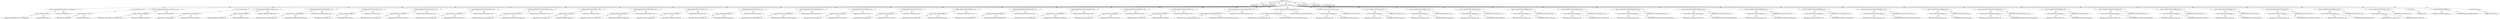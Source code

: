 digraph "&lt;init&gt;" {  
"111669149718" [label = <(METHOD,&lt;init&gt;)<SUB>461</SUB>> ]
"115964117056" [label = <(PARAM,this)<SUB>461</SUB>> ]
"115964117085" [label = <(PARAM,VAJBuildInfo newBuildInfo)<SUB>461</SUB>> ]
"25769803836" [label = <(BLOCK,&lt;empty&gt;,&lt;empty&gt;)<SUB>461</SUB>> ]
"30064771453" [label = <(&lt;operator&gt;.assignment,VAJBuildLogger this.logger = new VAJBuildLogger())<SUB>115</SUB>> ]
"30064771454" [label = <(&lt;operator&gt;.fieldAccess,this.logger)<SUB>115</SUB>> ]
"68719477096" [label = <(IDENTIFIER,this,VAJBuildLogger this.logger = new VAJBuildLogger())> ]
"55834574965" [label = <(FIELD_IDENTIFIER,logger,logger)<SUB>115</SUB>> ]
"30064771455" [label = <(&lt;operator&gt;.alloc,new VAJBuildLogger())<SUB>115</SUB>> ]
"30064771456" [label = <(&lt;init&gt;,new VAJBuildLogger())<SUB>115</SUB>> ]
"30064771457" [label = <(&lt;operator&gt;.fieldAccess,this.logger)<SUB>115</SUB>> ]
"68719477097" [label = <(IDENTIFIER,this,new VAJBuildLogger())> ]
"55834574966" [label = <(FIELD_IDENTIFIER,logger,logger)<SUB>115</SUB>> ]
"30064771458" [label = <(&lt;operator&gt;.assignment,PrivateEventHandler this.iEventHandler = new Pr...)<SUB>117</SUB>> ]
"30064771459" [label = <(&lt;operator&gt;.fieldAccess,this.iEventHandler)<SUB>117</SUB>> ]
"68719477098" [label = <(IDENTIFIER,this,PrivateEventHandler this.iEventHandler = new Pr...)> ]
"55834574967" [label = <(FIELD_IDENTIFIER,iEventHandler,iEventHandler)<SUB>117</SUB>> ]
"30064771460" [label = <(&lt;operator&gt;.alloc,new PrivateEventHandler())<SUB>117</SUB>> ]
"30064771461" [label = <(&lt;init&gt;,new PrivateEventHandler())<SUB>117</SUB>> ]
"30064771462" [label = <(&lt;operator&gt;.fieldAccess,this.iEventHandler)<SUB>117</SUB>> ]
"68719477099" [label = <(IDENTIFIER,this,new PrivateEventHandler())> ]
"55834574968" [label = <(FIELD_IDENTIFIER,iEventHandler,iEventHandler)<SUB>117</SUB>> ]
"30064771463" [label = <(&lt;operator&gt;.assignment,VAJBuildInfo this.iBuildInfo = null)<SUB>123</SUB>> ]
"30064771464" [label = <(&lt;operator&gt;.fieldAccess,this.iBuildInfo)<SUB>123</SUB>> ]
"68719477100" [label = <(IDENTIFIER,this,VAJBuildInfo this.iBuildInfo = null)> ]
"55834574969" [label = <(FIELD_IDENTIFIER,iBuildInfo,iBuildInfo)<SUB>123</SUB>> ]
"90194313282" [label = <(LITERAL,null,VAJBuildInfo this.iBuildInfo = null)<SUB>123</SUB>> ]
"30064771465" [label = <(&lt;operator&gt;.assignment,MenuBar this.iAntMakeMenuBar = null)<SUB>125</SUB>> ]
"30064771466" [label = <(&lt;operator&gt;.fieldAccess,this.iAntMakeMenuBar)<SUB>125</SUB>> ]
"68719477101" [label = <(IDENTIFIER,this,MenuBar this.iAntMakeMenuBar = null)> ]
"55834574970" [label = <(FIELD_IDENTIFIER,iAntMakeMenuBar,iAntMakeMenuBar)<SUB>125</SUB>> ]
"90194313283" [label = <(LITERAL,null,MenuBar this.iAntMakeMenuBar = null)<SUB>125</SUB>> ]
"30064771467" [label = <(&lt;operator&gt;.assignment,Menu this.iFileMenu = null)<SUB>126</SUB>> ]
"30064771468" [label = <(&lt;operator&gt;.fieldAccess,this.iFileMenu)<SUB>126</SUB>> ]
"68719477102" [label = <(IDENTIFIER,this,Menu this.iFileMenu = null)> ]
"55834574971" [label = <(FIELD_IDENTIFIER,iFileMenu,iFileMenu)<SUB>126</SUB>> ]
"90194313284" [label = <(LITERAL,null,Menu this.iFileMenu = null)<SUB>126</SUB>> ]
"30064771469" [label = <(&lt;operator&gt;.assignment,MenuItem this.iSaveMenuItem = null)<SUB>127</SUB>> ]
"30064771470" [label = <(&lt;operator&gt;.fieldAccess,this.iSaveMenuItem)<SUB>127</SUB>> ]
"68719477103" [label = <(IDENTIFIER,this,MenuItem this.iSaveMenuItem = null)> ]
"55834574972" [label = <(FIELD_IDENTIFIER,iSaveMenuItem,iSaveMenuItem)<SUB>127</SUB>> ]
"90194313285" [label = <(LITERAL,null,MenuItem this.iSaveMenuItem = null)<SUB>127</SUB>> ]
"30064771471" [label = <(&lt;operator&gt;.assignment,MenuItem this.iMenuSeparator = null)<SUB>128</SUB>> ]
"30064771472" [label = <(&lt;operator&gt;.fieldAccess,this.iMenuSeparator)<SUB>128</SUB>> ]
"68719477104" [label = <(IDENTIFIER,this,MenuItem this.iMenuSeparator = null)> ]
"55834574973" [label = <(FIELD_IDENTIFIER,iMenuSeparator,iMenuSeparator)<SUB>128</SUB>> ]
"90194313286" [label = <(LITERAL,null,MenuItem this.iMenuSeparator = null)<SUB>128</SUB>> ]
"30064771473" [label = <(&lt;operator&gt;.assignment,MenuItem this.iShowLogMenuItem = null)<SUB>129</SUB>> ]
"30064771474" [label = <(&lt;operator&gt;.fieldAccess,this.iShowLogMenuItem)<SUB>129</SUB>> ]
"68719477105" [label = <(IDENTIFIER,this,MenuItem this.iShowLogMenuItem = null)> ]
"55834574974" [label = <(FIELD_IDENTIFIER,iShowLogMenuItem,iShowLogMenuItem)<SUB>129</SUB>> ]
"90194313287" [label = <(LITERAL,null,MenuItem this.iShowLogMenuItem = null)<SUB>129</SUB>> ]
"30064771475" [label = <(&lt;operator&gt;.assignment,Menu this.iHelpMenu = null)<SUB>130</SUB>> ]
"30064771476" [label = <(&lt;operator&gt;.fieldAccess,this.iHelpMenu)<SUB>130</SUB>> ]
"68719477106" [label = <(IDENTIFIER,this,Menu this.iHelpMenu = null)> ]
"55834574975" [label = <(FIELD_IDENTIFIER,iHelpMenu,iHelpMenu)<SUB>130</SUB>> ]
"90194313288" [label = <(LITERAL,null,Menu this.iHelpMenu = null)<SUB>130</SUB>> ]
"30064771477" [label = <(&lt;operator&gt;.assignment,MenuItem this.iAboutMenuItem = null)<SUB>131</SUB>> ]
"30064771478" [label = <(&lt;operator&gt;.fieldAccess,this.iAboutMenuItem)<SUB>131</SUB>> ]
"68719477107" [label = <(IDENTIFIER,this,MenuItem this.iAboutMenuItem = null)> ]
"55834574976" [label = <(FIELD_IDENTIFIER,iAboutMenuItem,iAboutMenuItem)<SUB>131</SUB>> ]
"90194313289" [label = <(LITERAL,null,MenuItem this.iAboutMenuItem = null)<SUB>131</SUB>> ]
"30064771479" [label = <(&lt;operator&gt;.assignment,Panel this.iContentsPane = null)<SUB>133</SUB>> ]
"30064771480" [label = <(&lt;operator&gt;.fieldAccess,this.iContentsPane)<SUB>133</SUB>> ]
"68719477108" [label = <(IDENTIFIER,this,Panel this.iContentsPane = null)> ]
"55834574977" [label = <(FIELD_IDENTIFIER,iContentsPane,iContentsPane)<SUB>133</SUB>> ]
"90194313290" [label = <(LITERAL,null,Panel this.iContentsPane = null)<SUB>133</SUB>> ]
"30064771481" [label = <(&lt;operator&gt;.assignment,Panel this.iOptionenPanel = null)<SUB>134</SUB>> ]
"30064771482" [label = <(&lt;operator&gt;.fieldAccess,this.iOptionenPanel)<SUB>134</SUB>> ]
"68719477109" [label = <(IDENTIFIER,this,Panel this.iOptionenPanel = null)> ]
"55834574978" [label = <(FIELD_IDENTIFIER,iOptionenPanel,iOptionenPanel)<SUB>134</SUB>> ]
"90194313291" [label = <(LITERAL,null,Panel this.iOptionenPanel = null)<SUB>134</SUB>> ]
"30064771483" [label = <(&lt;operator&gt;.assignment,Panel this.iCommandButtonPanel = null)<SUB>135</SUB>> ]
"30064771484" [label = <(&lt;operator&gt;.fieldAccess,this.iCommandButtonPanel)<SUB>135</SUB>> ]
"68719477110" [label = <(IDENTIFIER,this,Panel this.iCommandButtonPanel = null)> ]
"55834574979" [label = <(FIELD_IDENTIFIER,iCommandButtonPanel,iCommandButtonPanel)<SUB>135</SUB>> ]
"90194313292" [label = <(LITERAL,null,Panel this.iCommandButtonPanel = null)<SUB>135</SUB>> ]
"30064771485" [label = <(&lt;operator&gt;.assignment,Label this.iProjectLabel = null)<SUB>137</SUB>> ]
"30064771486" [label = <(&lt;operator&gt;.fieldAccess,this.iProjectLabel)<SUB>137</SUB>> ]
"68719477111" [label = <(IDENTIFIER,this,Label this.iProjectLabel = null)> ]
"55834574980" [label = <(FIELD_IDENTIFIER,iProjectLabel,iProjectLabel)<SUB>137</SUB>> ]
"90194313293" [label = <(LITERAL,null,Label this.iProjectLabel = null)<SUB>137</SUB>> ]
"30064771487" [label = <(&lt;operator&gt;.assignment,Label this.iProjectText = null)<SUB>138</SUB>> ]
"30064771488" [label = <(&lt;operator&gt;.fieldAccess,this.iProjectText)<SUB>138</SUB>> ]
"68719477112" [label = <(IDENTIFIER,this,Label this.iProjectText = null)> ]
"55834574981" [label = <(FIELD_IDENTIFIER,iProjectText,iProjectText)<SUB>138</SUB>> ]
"90194313294" [label = <(LITERAL,null,Label this.iProjectText = null)<SUB>138</SUB>> ]
"30064771489" [label = <(&lt;operator&gt;.assignment,Label this.iBuildFileLabel = null)<SUB>140</SUB>> ]
"30064771490" [label = <(&lt;operator&gt;.fieldAccess,this.iBuildFileLabel)<SUB>140</SUB>> ]
"68719477113" [label = <(IDENTIFIER,this,Label this.iBuildFileLabel = null)> ]
"55834574982" [label = <(FIELD_IDENTIFIER,iBuildFileLabel,iBuildFileLabel)<SUB>140</SUB>> ]
"90194313295" [label = <(LITERAL,null,Label this.iBuildFileLabel = null)<SUB>140</SUB>> ]
"30064771491" [label = <(&lt;operator&gt;.assignment,TextField this.iBuildFileTextField = null)<SUB>141</SUB>> ]
"30064771492" [label = <(&lt;operator&gt;.fieldAccess,this.iBuildFileTextField)<SUB>141</SUB>> ]
"68719477114" [label = <(IDENTIFIER,this,TextField this.iBuildFileTextField = null)> ]
"55834574983" [label = <(FIELD_IDENTIFIER,iBuildFileTextField,iBuildFileTextField)<SUB>141</SUB>> ]
"90194313296" [label = <(LITERAL,null,TextField this.iBuildFileTextField = null)<SUB>141</SUB>> ]
"30064771493" [label = <(&lt;operator&gt;.assignment,boolean this.iConnPtoP2Aligning = false)<SUB>142</SUB>> ]
"30064771494" [label = <(&lt;operator&gt;.fieldAccess,this.iConnPtoP2Aligning)<SUB>142</SUB>> ]
"68719477115" [label = <(IDENTIFIER,this,boolean this.iConnPtoP2Aligning = false)> ]
"55834574984" [label = <(FIELD_IDENTIFIER,iConnPtoP2Aligning,iConnPtoP2Aligning)<SUB>142</SUB>> ]
"90194313297" [label = <(LITERAL,false,boolean this.iConnPtoP2Aligning = false)<SUB>142</SUB>> ]
"30064771495" [label = <(&lt;operator&gt;.assignment,Button this.iBrowseButton = null)<SUB>143</SUB>> ]
"30064771496" [label = <(&lt;operator&gt;.fieldAccess,this.iBrowseButton)<SUB>143</SUB>> ]
"68719477116" [label = <(IDENTIFIER,this,Button this.iBrowseButton = null)> ]
"55834574985" [label = <(FIELD_IDENTIFIER,iBrowseButton,iBrowseButton)<SUB>143</SUB>> ]
"90194313298" [label = <(LITERAL,null,Button this.iBrowseButton = null)<SUB>143</SUB>> ]
"30064771497" [label = <(&lt;operator&gt;.assignment,FileDialog this.iFileDialog = null)<SUB>144</SUB>> ]
"30064771498" [label = <(&lt;operator&gt;.fieldAccess,this.iFileDialog)<SUB>144</SUB>> ]
"68719477117" [label = <(IDENTIFIER,this,FileDialog this.iFileDialog = null)> ]
"55834574986" [label = <(FIELD_IDENTIFIER,iFileDialog,iFileDialog)<SUB>144</SUB>> ]
"90194313299" [label = <(LITERAL,null,FileDialog this.iFileDialog = null)<SUB>144</SUB>> ]
"30064771499" [label = <(&lt;operator&gt;.assignment,Choice this.iMessageOutputLevelChoice = null)<SUB>146</SUB>> ]
"30064771500" [label = <(&lt;operator&gt;.fieldAccess,this.iMessageOutputLevelChoice)<SUB>146</SUB>> ]
"68719477118" [label = <(IDENTIFIER,this,Choice this.iMessageOutputLevelChoice = null)> ]
"55834574987" [label = <(FIELD_IDENTIFIER,iMessageOutputLevelChoice,iMessageOutputLevelChoice)<SUB>146</SUB>> ]
"90194313300" [label = <(LITERAL,null,Choice this.iMessageOutputLevelChoice = null)<SUB>146</SUB>> ]
"30064771501" [label = <(&lt;operator&gt;.assignment,Label this.iMessageOutputLevelLabel = null)<SUB>147</SUB>> ]
"30064771502" [label = <(&lt;operator&gt;.fieldAccess,this.iMessageOutputLevelLabel)<SUB>147</SUB>> ]
"68719477119" [label = <(IDENTIFIER,this,Label this.iMessageOutputLevelLabel = null)> ]
"55834574988" [label = <(FIELD_IDENTIFIER,iMessageOutputLevelLabel,iMessageOutputLevelLabel)<SUB>147</SUB>> ]
"90194313301" [label = <(LITERAL,null,Label this.iMessageOutputLevelLabel = null)<SUB>147</SUB>> ]
"30064771503" [label = <(&lt;operator&gt;.assignment,Label this.iTargetLabel = null)<SUB>148</SUB>> ]
"30064771504" [label = <(&lt;operator&gt;.fieldAccess,this.iTargetLabel)<SUB>148</SUB>> ]
"68719477120" [label = <(IDENTIFIER,this,Label this.iTargetLabel = null)> ]
"55834574989" [label = <(FIELD_IDENTIFIER,iTargetLabel,iTargetLabel)<SUB>148</SUB>> ]
"90194313302" [label = <(LITERAL,null,Label this.iTargetLabel = null)<SUB>148</SUB>> ]
"30064771505" [label = <(&lt;operator&gt;.assignment,List this.iTargetList = null)<SUB>149</SUB>> ]
"30064771506" [label = <(&lt;operator&gt;.fieldAccess,this.iTargetList)<SUB>149</SUB>> ]
"68719477121" [label = <(IDENTIFIER,this,List this.iTargetList = null)> ]
"55834574990" [label = <(FIELD_IDENTIFIER,iTargetList,iTargetList)<SUB>149</SUB>> ]
"90194313303" [label = <(LITERAL,null,List this.iTargetList = null)<SUB>149</SUB>> ]
"30064771507" [label = <(&lt;operator&gt;.assignment,Button this.iBuildButton = null)<SUB>151</SUB>> ]
"30064771508" [label = <(&lt;operator&gt;.fieldAccess,this.iBuildButton)<SUB>151</SUB>> ]
"68719477122" [label = <(IDENTIFIER,this,Button this.iBuildButton = null)> ]
"55834574991" [label = <(FIELD_IDENTIFIER,iBuildButton,iBuildButton)<SUB>151</SUB>> ]
"90194313304" [label = <(LITERAL,null,Button this.iBuildButton = null)<SUB>151</SUB>> ]
"30064771509" [label = <(&lt;operator&gt;.assignment,Button this.iReloadButton = null)<SUB>152</SUB>> ]
"30064771510" [label = <(&lt;operator&gt;.fieldAccess,this.iReloadButton)<SUB>152</SUB>> ]
"68719477123" [label = <(IDENTIFIER,this,Button this.iReloadButton = null)> ]
"55834574992" [label = <(FIELD_IDENTIFIER,iReloadButton,iReloadButton)<SUB>152</SUB>> ]
"90194313305" [label = <(LITERAL,null,Button this.iReloadButton = null)<SUB>152</SUB>> ]
"30064771511" [label = <(&lt;operator&gt;.assignment,Button this.iCloseButton = null)<SUB>153</SUB>> ]
"30064771512" [label = <(&lt;operator&gt;.fieldAccess,this.iCloseButton)<SUB>153</SUB>> ]
"68719477124" [label = <(IDENTIFIER,this,Button this.iCloseButton = null)> ]
"55834574993" [label = <(FIELD_IDENTIFIER,iCloseButton,iCloseButton)<SUB>153</SUB>> ]
"90194313306" [label = <(LITERAL,null,Button this.iCloseButton = null)<SUB>153</SUB>> ]
"30064771513" [label = <(&lt;operator&gt;.assignment,Frame this.iMessageFrame = null)<SUB>158</SUB>> ]
"30064771514" [label = <(&lt;operator&gt;.fieldAccess,this.iMessageFrame)<SUB>158</SUB>> ]
"68719477125" [label = <(IDENTIFIER,this,Frame this.iMessageFrame = null)> ]
"55834574994" [label = <(FIELD_IDENTIFIER,iMessageFrame,iMessageFrame)<SUB>158</SUB>> ]
"90194313307" [label = <(LITERAL,null,Frame this.iMessageFrame = null)<SUB>158</SUB>> ]
"30064771515" [label = <(&lt;operator&gt;.assignment,Panel this.iMessageCommandPanel = null)<SUB>159</SUB>> ]
"30064771516" [label = <(&lt;operator&gt;.fieldAccess,this.iMessageCommandPanel)<SUB>159</SUB>> ]
"68719477126" [label = <(IDENTIFIER,this,Panel this.iMessageCommandPanel = null)> ]
"55834574995" [label = <(FIELD_IDENTIFIER,iMessageCommandPanel,iMessageCommandPanel)<SUB>159</SUB>> ]
"90194313308" [label = <(LITERAL,null,Panel this.iMessageCommandPanel = null)<SUB>159</SUB>> ]
"30064771517" [label = <(&lt;operator&gt;.assignment,Panel this.iMessageContentPanel = null)<SUB>160</SUB>> ]
"30064771518" [label = <(&lt;operator&gt;.fieldAccess,this.iMessageContentPanel)<SUB>160</SUB>> ]
"68719477127" [label = <(IDENTIFIER,this,Panel this.iMessageContentPanel = null)> ]
"55834574996" [label = <(FIELD_IDENTIFIER,iMessageContentPanel,iMessageContentPanel)<SUB>160</SUB>> ]
"90194313309" [label = <(LITERAL,null,Panel this.iMessageContentPanel = null)<SUB>160</SUB>> ]
"30064771519" [label = <(&lt;operator&gt;.assignment,TextArea this.iMessageTextArea = null)<SUB>162</SUB>> ]
"30064771520" [label = <(&lt;operator&gt;.fieldAccess,this.iMessageTextArea)<SUB>162</SUB>> ]
"68719477128" [label = <(IDENTIFIER,this,TextArea this.iMessageTextArea = null)> ]
"55834574997" [label = <(FIELD_IDENTIFIER,iMessageTextArea,iMessageTextArea)<SUB>162</SUB>> ]
"90194313310" [label = <(LITERAL,null,TextArea this.iMessageTextArea = null)<SUB>162</SUB>> ]
"30064771521" [label = <(&lt;operator&gt;.assignment,Button this.iMessageOkButton = null)<SUB>163</SUB>> ]
"30064771522" [label = <(&lt;operator&gt;.fieldAccess,this.iMessageOkButton)<SUB>163</SUB>> ]
"68719477129" [label = <(IDENTIFIER,this,Button this.iMessageOkButton = null)> ]
"55834574998" [label = <(FIELD_IDENTIFIER,iMessageOkButton,iMessageOkButton)<SUB>163</SUB>> ]
"90194313311" [label = <(LITERAL,null,Button this.iMessageOkButton = null)<SUB>163</SUB>> ]
"30064771523" [label = <(&lt;operator&gt;.assignment,Button this.iMessageClearLogButton = null)<SUB>164</SUB>> ]
"30064771524" [label = <(&lt;operator&gt;.fieldAccess,this.iMessageClearLogButton)<SUB>164</SUB>> ]
"68719477130" [label = <(IDENTIFIER,this,Button this.iMessageClearLogButton = null)> ]
"55834574999" [label = <(FIELD_IDENTIFIER,iMessageClearLogButton,iMessageClearLogButton)<SUB>164</SUB>> ]
"90194313312" [label = <(LITERAL,null,Button this.iMessageClearLogButton = null)<SUB>164</SUB>> ]
"30064771525" [label = <(&lt;operator&gt;.assignment,Dialog this.iAboutDialog = null)<SUB>169</SUB>> ]
"30064771526" [label = <(&lt;operator&gt;.fieldAccess,this.iAboutDialog)<SUB>169</SUB>> ]
"68719477131" [label = <(IDENTIFIER,this,Dialog this.iAboutDialog = null)> ]
"55834575000" [label = <(FIELD_IDENTIFIER,iAboutDialog,iAboutDialog)<SUB>169</SUB>> ]
"90194313313" [label = <(LITERAL,null,Dialog this.iAboutDialog = null)<SUB>169</SUB>> ]
"30064771527" [label = <(&lt;operator&gt;.assignment,Panel this.iAboutDialogContentPanel = null)<SUB>170</SUB>> ]
"30064771528" [label = <(&lt;operator&gt;.fieldAccess,this.iAboutDialogContentPanel)<SUB>170</SUB>> ]
"68719477132" [label = <(IDENTIFIER,this,Panel this.iAboutDialogContentPanel = null)> ]
"55834575001" [label = <(FIELD_IDENTIFIER,iAboutDialogContentPanel,iAboutDialogContentPanel)<SUB>170</SUB>> ]
"90194313314" [label = <(LITERAL,null,Panel this.iAboutDialogContentPanel = null)<SUB>170</SUB>> ]
"30064771529" [label = <(&lt;operator&gt;.assignment,Panel this.iAboutInfoPanel = null)<SUB>171</SUB>> ]
"30064771530" [label = <(&lt;operator&gt;.fieldAccess,this.iAboutInfoPanel)<SUB>171</SUB>> ]
"68719477133" [label = <(IDENTIFIER,this,Panel this.iAboutInfoPanel = null)> ]
"55834575002" [label = <(FIELD_IDENTIFIER,iAboutInfoPanel,iAboutInfoPanel)<SUB>171</SUB>> ]
"90194313315" [label = <(LITERAL,null,Panel this.iAboutInfoPanel = null)<SUB>171</SUB>> ]
"30064771531" [label = <(&lt;operator&gt;.assignment,Panel this.iAboutCommandPanel = null)<SUB>172</SUB>> ]
"30064771532" [label = <(&lt;operator&gt;.fieldAccess,this.iAboutCommandPanel)<SUB>172</SUB>> ]
"68719477134" [label = <(IDENTIFIER,this,Panel this.iAboutCommandPanel = null)> ]
"55834575003" [label = <(FIELD_IDENTIFIER,iAboutCommandPanel,iAboutCommandPanel)<SUB>172</SUB>> ]
"90194313316" [label = <(LITERAL,null,Panel this.iAboutCommandPanel = null)<SUB>172</SUB>> ]
"30064771533" [label = <(&lt;operator&gt;.assignment,Label this.iAboutTitleLabel = null)<SUB>174</SUB>> ]
"30064771534" [label = <(&lt;operator&gt;.fieldAccess,this.iAboutTitleLabel)<SUB>174</SUB>> ]
"68719477135" [label = <(IDENTIFIER,this,Label this.iAboutTitleLabel = null)> ]
"55834575004" [label = <(FIELD_IDENTIFIER,iAboutTitleLabel,iAboutTitleLabel)<SUB>174</SUB>> ]
"90194313317" [label = <(LITERAL,null,Label this.iAboutTitleLabel = null)<SUB>174</SUB>> ]
"30064771535" [label = <(&lt;operator&gt;.assignment,Label this.iAboutDevLabel = null)<SUB>175</SUB>> ]
"30064771536" [label = <(&lt;operator&gt;.fieldAccess,this.iAboutDevLabel)<SUB>175</SUB>> ]
"68719477136" [label = <(IDENTIFIER,this,Label this.iAboutDevLabel = null)> ]
"55834575005" [label = <(FIELD_IDENTIFIER,iAboutDevLabel,iAboutDevLabel)<SUB>175</SUB>> ]
"90194313318" [label = <(LITERAL,null,Label this.iAboutDevLabel = null)<SUB>175</SUB>> ]
"30064771537" [label = <(&lt;operator&gt;.assignment,Label this.iAboutContactLabel = null)<SUB>176</SUB>> ]
"30064771538" [label = <(&lt;operator&gt;.fieldAccess,this.iAboutContactLabel)<SUB>176</SUB>> ]
"68719477137" [label = <(IDENTIFIER,this,Label this.iAboutContactLabel = null)> ]
"55834575006" [label = <(FIELD_IDENTIFIER,iAboutContactLabel,iAboutContactLabel)<SUB>176</SUB>> ]
"90194313319" [label = <(LITERAL,null,Label this.iAboutContactLabel = null)<SUB>176</SUB>> ]
"30064771539" [label = <(&lt;operator&gt;.assignment,Button this.iAboutOkButton = null)<SUB>178</SUB>> ]
"30064771540" [label = <(&lt;operator&gt;.fieldAccess,this.iAboutOkButton)<SUB>178</SUB>> ]
"68719477138" [label = <(IDENTIFIER,this,Button this.iAboutOkButton = null)> ]
"55834575007" [label = <(FIELD_IDENTIFIER,iAboutOkButton,iAboutOkButton)<SUB>178</SUB>> ]
"90194313320" [label = <(LITERAL,null,Button this.iAboutOkButton = null)<SUB>178</SUB>> ]
"30064771541" [label = <(&lt;operator&gt;.assignment,Button this.iStopButton = null)<SUB>1404</SUB>> ]
"30064771542" [label = <(&lt;operator&gt;.fieldAccess,this.iStopButton)<SUB>1404</SUB>> ]
"68719477139" [label = <(IDENTIFIER,this,Button this.iStopButton = null)> ]
"55834575008" [label = <(FIELD_IDENTIFIER,iStopButton,iStopButton)<SUB>1404</SUB>> ]
"90194313321" [label = <(LITERAL,null,Button this.iStopButton = null)<SUB>1404</SUB>> ]
"30064771074" [label = <(&lt;init&gt;,super();)<SUB>462</SUB>> ]
"68719476984" [label = <(IDENTIFIER,this,super();)> ]
"30064771543" [label = <(setBuildInfo,setBuildInfo(newBuildInfo))<SUB>463</SUB>> ]
"68719476985" [label = <(IDENTIFIER,this,setBuildInfo(newBuildInfo))<SUB>463</SUB>> ]
"68719477140" [label = <(IDENTIFIER,newBuildInfo,setBuildInfo(newBuildInfo))<SUB>463</SUB>> ]
"30064771544" [label = <(initialize,this.initialize())<SUB>464</SUB>> ]
"68719476986" [label = <(IDENTIFIER,this,this.initialize())<SUB>464</SUB>> ]
"133143986266" [label = <(MODIFIER,CONSTRUCTOR)> ]
"133143986267" [label = <(MODIFIER,PUBLIC)> ]
"128849018902" [label = <(METHOD_RETURN,void)<SUB>465</SUB>> ]
  "111669149718" -> "115964117056"  [ label = "AST: "] 
  "111669149718" -> "115964117085"  [ label = "AST: "] 
  "111669149718" -> "25769803836"  [ label = "AST: "] 
  "111669149718" -> "133143986266"  [ label = "AST: "] 
  "111669149718" -> "133143986267"  [ label = "AST: "] 
  "111669149718" -> "128849018902"  [ label = "AST: "] 
  "25769803836" -> "30064771453"  [ label = "AST: "] 
  "25769803836" -> "30064771456"  [ label = "AST: "] 
  "25769803836" -> "30064771458"  [ label = "AST: "] 
  "25769803836" -> "30064771461"  [ label = "AST: "] 
  "25769803836" -> "30064771463"  [ label = "AST: "] 
  "25769803836" -> "30064771465"  [ label = "AST: "] 
  "25769803836" -> "30064771467"  [ label = "AST: "] 
  "25769803836" -> "30064771469"  [ label = "AST: "] 
  "25769803836" -> "30064771471"  [ label = "AST: "] 
  "25769803836" -> "30064771473"  [ label = "AST: "] 
  "25769803836" -> "30064771475"  [ label = "AST: "] 
  "25769803836" -> "30064771477"  [ label = "AST: "] 
  "25769803836" -> "30064771479"  [ label = "AST: "] 
  "25769803836" -> "30064771481"  [ label = "AST: "] 
  "25769803836" -> "30064771483"  [ label = "AST: "] 
  "25769803836" -> "30064771485"  [ label = "AST: "] 
  "25769803836" -> "30064771487"  [ label = "AST: "] 
  "25769803836" -> "30064771489"  [ label = "AST: "] 
  "25769803836" -> "30064771491"  [ label = "AST: "] 
  "25769803836" -> "30064771493"  [ label = "AST: "] 
  "25769803836" -> "30064771495"  [ label = "AST: "] 
  "25769803836" -> "30064771497"  [ label = "AST: "] 
  "25769803836" -> "30064771499"  [ label = "AST: "] 
  "25769803836" -> "30064771501"  [ label = "AST: "] 
  "25769803836" -> "30064771503"  [ label = "AST: "] 
  "25769803836" -> "30064771505"  [ label = "AST: "] 
  "25769803836" -> "30064771507"  [ label = "AST: "] 
  "25769803836" -> "30064771509"  [ label = "AST: "] 
  "25769803836" -> "30064771511"  [ label = "AST: "] 
  "25769803836" -> "30064771513"  [ label = "AST: "] 
  "25769803836" -> "30064771515"  [ label = "AST: "] 
  "25769803836" -> "30064771517"  [ label = "AST: "] 
  "25769803836" -> "30064771519"  [ label = "AST: "] 
  "25769803836" -> "30064771521"  [ label = "AST: "] 
  "25769803836" -> "30064771523"  [ label = "AST: "] 
  "25769803836" -> "30064771525"  [ label = "AST: "] 
  "25769803836" -> "30064771527"  [ label = "AST: "] 
  "25769803836" -> "30064771529"  [ label = "AST: "] 
  "25769803836" -> "30064771531"  [ label = "AST: "] 
  "25769803836" -> "30064771533"  [ label = "AST: "] 
  "25769803836" -> "30064771535"  [ label = "AST: "] 
  "25769803836" -> "30064771537"  [ label = "AST: "] 
  "25769803836" -> "30064771539"  [ label = "AST: "] 
  "25769803836" -> "30064771541"  [ label = "AST: "] 
  "25769803836" -> "30064771074"  [ label = "AST: "] 
  "25769803836" -> "30064771543"  [ label = "AST: "] 
  "25769803836" -> "30064771544"  [ label = "AST: "] 
  "30064771453" -> "30064771454"  [ label = "AST: "] 
  "30064771453" -> "30064771455"  [ label = "AST: "] 
  "30064771454" -> "68719477096"  [ label = "AST: "] 
  "30064771454" -> "55834574965"  [ label = "AST: "] 
  "30064771456" -> "30064771457"  [ label = "AST: "] 
  "30064771457" -> "68719477097"  [ label = "AST: "] 
  "30064771457" -> "55834574966"  [ label = "AST: "] 
  "30064771458" -> "30064771459"  [ label = "AST: "] 
  "30064771458" -> "30064771460"  [ label = "AST: "] 
  "30064771459" -> "68719477098"  [ label = "AST: "] 
  "30064771459" -> "55834574967"  [ label = "AST: "] 
  "30064771461" -> "30064771462"  [ label = "AST: "] 
  "30064771462" -> "68719477099"  [ label = "AST: "] 
  "30064771462" -> "55834574968"  [ label = "AST: "] 
  "30064771463" -> "30064771464"  [ label = "AST: "] 
  "30064771463" -> "90194313282"  [ label = "AST: "] 
  "30064771464" -> "68719477100"  [ label = "AST: "] 
  "30064771464" -> "55834574969"  [ label = "AST: "] 
  "30064771465" -> "30064771466"  [ label = "AST: "] 
  "30064771465" -> "90194313283"  [ label = "AST: "] 
  "30064771466" -> "68719477101"  [ label = "AST: "] 
  "30064771466" -> "55834574970"  [ label = "AST: "] 
  "30064771467" -> "30064771468"  [ label = "AST: "] 
  "30064771467" -> "90194313284"  [ label = "AST: "] 
  "30064771468" -> "68719477102"  [ label = "AST: "] 
  "30064771468" -> "55834574971"  [ label = "AST: "] 
  "30064771469" -> "30064771470"  [ label = "AST: "] 
  "30064771469" -> "90194313285"  [ label = "AST: "] 
  "30064771470" -> "68719477103"  [ label = "AST: "] 
  "30064771470" -> "55834574972"  [ label = "AST: "] 
  "30064771471" -> "30064771472"  [ label = "AST: "] 
  "30064771471" -> "90194313286"  [ label = "AST: "] 
  "30064771472" -> "68719477104"  [ label = "AST: "] 
  "30064771472" -> "55834574973"  [ label = "AST: "] 
  "30064771473" -> "30064771474"  [ label = "AST: "] 
  "30064771473" -> "90194313287"  [ label = "AST: "] 
  "30064771474" -> "68719477105"  [ label = "AST: "] 
  "30064771474" -> "55834574974"  [ label = "AST: "] 
  "30064771475" -> "30064771476"  [ label = "AST: "] 
  "30064771475" -> "90194313288"  [ label = "AST: "] 
  "30064771476" -> "68719477106"  [ label = "AST: "] 
  "30064771476" -> "55834574975"  [ label = "AST: "] 
  "30064771477" -> "30064771478"  [ label = "AST: "] 
  "30064771477" -> "90194313289"  [ label = "AST: "] 
  "30064771478" -> "68719477107"  [ label = "AST: "] 
  "30064771478" -> "55834574976"  [ label = "AST: "] 
  "30064771479" -> "30064771480"  [ label = "AST: "] 
  "30064771479" -> "90194313290"  [ label = "AST: "] 
  "30064771480" -> "68719477108"  [ label = "AST: "] 
  "30064771480" -> "55834574977"  [ label = "AST: "] 
  "30064771481" -> "30064771482"  [ label = "AST: "] 
  "30064771481" -> "90194313291"  [ label = "AST: "] 
  "30064771482" -> "68719477109"  [ label = "AST: "] 
  "30064771482" -> "55834574978"  [ label = "AST: "] 
  "30064771483" -> "30064771484"  [ label = "AST: "] 
  "30064771483" -> "90194313292"  [ label = "AST: "] 
  "30064771484" -> "68719477110"  [ label = "AST: "] 
  "30064771484" -> "55834574979"  [ label = "AST: "] 
  "30064771485" -> "30064771486"  [ label = "AST: "] 
  "30064771485" -> "90194313293"  [ label = "AST: "] 
  "30064771486" -> "68719477111"  [ label = "AST: "] 
  "30064771486" -> "55834574980"  [ label = "AST: "] 
  "30064771487" -> "30064771488"  [ label = "AST: "] 
  "30064771487" -> "90194313294"  [ label = "AST: "] 
  "30064771488" -> "68719477112"  [ label = "AST: "] 
  "30064771488" -> "55834574981"  [ label = "AST: "] 
  "30064771489" -> "30064771490"  [ label = "AST: "] 
  "30064771489" -> "90194313295"  [ label = "AST: "] 
  "30064771490" -> "68719477113"  [ label = "AST: "] 
  "30064771490" -> "55834574982"  [ label = "AST: "] 
  "30064771491" -> "30064771492"  [ label = "AST: "] 
  "30064771491" -> "90194313296"  [ label = "AST: "] 
  "30064771492" -> "68719477114"  [ label = "AST: "] 
  "30064771492" -> "55834574983"  [ label = "AST: "] 
  "30064771493" -> "30064771494"  [ label = "AST: "] 
  "30064771493" -> "90194313297"  [ label = "AST: "] 
  "30064771494" -> "68719477115"  [ label = "AST: "] 
  "30064771494" -> "55834574984"  [ label = "AST: "] 
  "30064771495" -> "30064771496"  [ label = "AST: "] 
  "30064771495" -> "90194313298"  [ label = "AST: "] 
  "30064771496" -> "68719477116"  [ label = "AST: "] 
  "30064771496" -> "55834574985"  [ label = "AST: "] 
  "30064771497" -> "30064771498"  [ label = "AST: "] 
  "30064771497" -> "90194313299"  [ label = "AST: "] 
  "30064771498" -> "68719477117"  [ label = "AST: "] 
  "30064771498" -> "55834574986"  [ label = "AST: "] 
  "30064771499" -> "30064771500"  [ label = "AST: "] 
  "30064771499" -> "90194313300"  [ label = "AST: "] 
  "30064771500" -> "68719477118"  [ label = "AST: "] 
  "30064771500" -> "55834574987"  [ label = "AST: "] 
  "30064771501" -> "30064771502"  [ label = "AST: "] 
  "30064771501" -> "90194313301"  [ label = "AST: "] 
  "30064771502" -> "68719477119"  [ label = "AST: "] 
  "30064771502" -> "55834574988"  [ label = "AST: "] 
  "30064771503" -> "30064771504"  [ label = "AST: "] 
  "30064771503" -> "90194313302"  [ label = "AST: "] 
  "30064771504" -> "68719477120"  [ label = "AST: "] 
  "30064771504" -> "55834574989"  [ label = "AST: "] 
  "30064771505" -> "30064771506"  [ label = "AST: "] 
  "30064771505" -> "90194313303"  [ label = "AST: "] 
  "30064771506" -> "68719477121"  [ label = "AST: "] 
  "30064771506" -> "55834574990"  [ label = "AST: "] 
  "30064771507" -> "30064771508"  [ label = "AST: "] 
  "30064771507" -> "90194313304"  [ label = "AST: "] 
  "30064771508" -> "68719477122"  [ label = "AST: "] 
  "30064771508" -> "55834574991"  [ label = "AST: "] 
  "30064771509" -> "30064771510"  [ label = "AST: "] 
  "30064771509" -> "90194313305"  [ label = "AST: "] 
  "30064771510" -> "68719477123"  [ label = "AST: "] 
  "30064771510" -> "55834574992"  [ label = "AST: "] 
  "30064771511" -> "30064771512"  [ label = "AST: "] 
  "30064771511" -> "90194313306"  [ label = "AST: "] 
  "30064771512" -> "68719477124"  [ label = "AST: "] 
  "30064771512" -> "55834574993"  [ label = "AST: "] 
  "30064771513" -> "30064771514"  [ label = "AST: "] 
  "30064771513" -> "90194313307"  [ label = "AST: "] 
  "30064771514" -> "68719477125"  [ label = "AST: "] 
  "30064771514" -> "55834574994"  [ label = "AST: "] 
  "30064771515" -> "30064771516"  [ label = "AST: "] 
  "30064771515" -> "90194313308"  [ label = "AST: "] 
  "30064771516" -> "68719477126"  [ label = "AST: "] 
  "30064771516" -> "55834574995"  [ label = "AST: "] 
  "30064771517" -> "30064771518"  [ label = "AST: "] 
  "30064771517" -> "90194313309"  [ label = "AST: "] 
  "30064771518" -> "68719477127"  [ label = "AST: "] 
  "30064771518" -> "55834574996"  [ label = "AST: "] 
  "30064771519" -> "30064771520"  [ label = "AST: "] 
  "30064771519" -> "90194313310"  [ label = "AST: "] 
  "30064771520" -> "68719477128"  [ label = "AST: "] 
  "30064771520" -> "55834574997"  [ label = "AST: "] 
  "30064771521" -> "30064771522"  [ label = "AST: "] 
  "30064771521" -> "90194313311"  [ label = "AST: "] 
  "30064771522" -> "68719477129"  [ label = "AST: "] 
  "30064771522" -> "55834574998"  [ label = "AST: "] 
  "30064771523" -> "30064771524"  [ label = "AST: "] 
  "30064771523" -> "90194313312"  [ label = "AST: "] 
  "30064771524" -> "68719477130"  [ label = "AST: "] 
  "30064771524" -> "55834574999"  [ label = "AST: "] 
  "30064771525" -> "30064771526"  [ label = "AST: "] 
  "30064771525" -> "90194313313"  [ label = "AST: "] 
  "30064771526" -> "68719477131"  [ label = "AST: "] 
  "30064771526" -> "55834575000"  [ label = "AST: "] 
  "30064771527" -> "30064771528"  [ label = "AST: "] 
  "30064771527" -> "90194313314"  [ label = "AST: "] 
  "30064771528" -> "68719477132"  [ label = "AST: "] 
  "30064771528" -> "55834575001"  [ label = "AST: "] 
  "30064771529" -> "30064771530"  [ label = "AST: "] 
  "30064771529" -> "90194313315"  [ label = "AST: "] 
  "30064771530" -> "68719477133"  [ label = "AST: "] 
  "30064771530" -> "55834575002"  [ label = "AST: "] 
  "30064771531" -> "30064771532"  [ label = "AST: "] 
  "30064771531" -> "90194313316"  [ label = "AST: "] 
  "30064771532" -> "68719477134"  [ label = "AST: "] 
  "30064771532" -> "55834575003"  [ label = "AST: "] 
  "30064771533" -> "30064771534"  [ label = "AST: "] 
  "30064771533" -> "90194313317"  [ label = "AST: "] 
  "30064771534" -> "68719477135"  [ label = "AST: "] 
  "30064771534" -> "55834575004"  [ label = "AST: "] 
  "30064771535" -> "30064771536"  [ label = "AST: "] 
  "30064771535" -> "90194313318"  [ label = "AST: "] 
  "30064771536" -> "68719477136"  [ label = "AST: "] 
  "30064771536" -> "55834575005"  [ label = "AST: "] 
  "30064771537" -> "30064771538"  [ label = "AST: "] 
  "30064771537" -> "90194313319"  [ label = "AST: "] 
  "30064771538" -> "68719477137"  [ label = "AST: "] 
  "30064771538" -> "55834575006"  [ label = "AST: "] 
  "30064771539" -> "30064771540"  [ label = "AST: "] 
  "30064771539" -> "90194313320"  [ label = "AST: "] 
  "30064771540" -> "68719477138"  [ label = "AST: "] 
  "30064771540" -> "55834575007"  [ label = "AST: "] 
  "30064771541" -> "30064771542"  [ label = "AST: "] 
  "30064771541" -> "90194313321"  [ label = "AST: "] 
  "30064771542" -> "68719477139"  [ label = "AST: "] 
  "30064771542" -> "55834575008"  [ label = "AST: "] 
  "30064771074" -> "68719476984"  [ label = "AST: "] 
  "30064771543" -> "68719476985"  [ label = "AST: "] 
  "30064771543" -> "68719477140"  [ label = "AST: "] 
  "30064771544" -> "68719476986"  [ label = "AST: "] 
  "111669149718" -> "115964117056"  [ label = "DDG: "] 
  "111669149718" -> "115964117085"  [ label = "DDG: "] 
}
